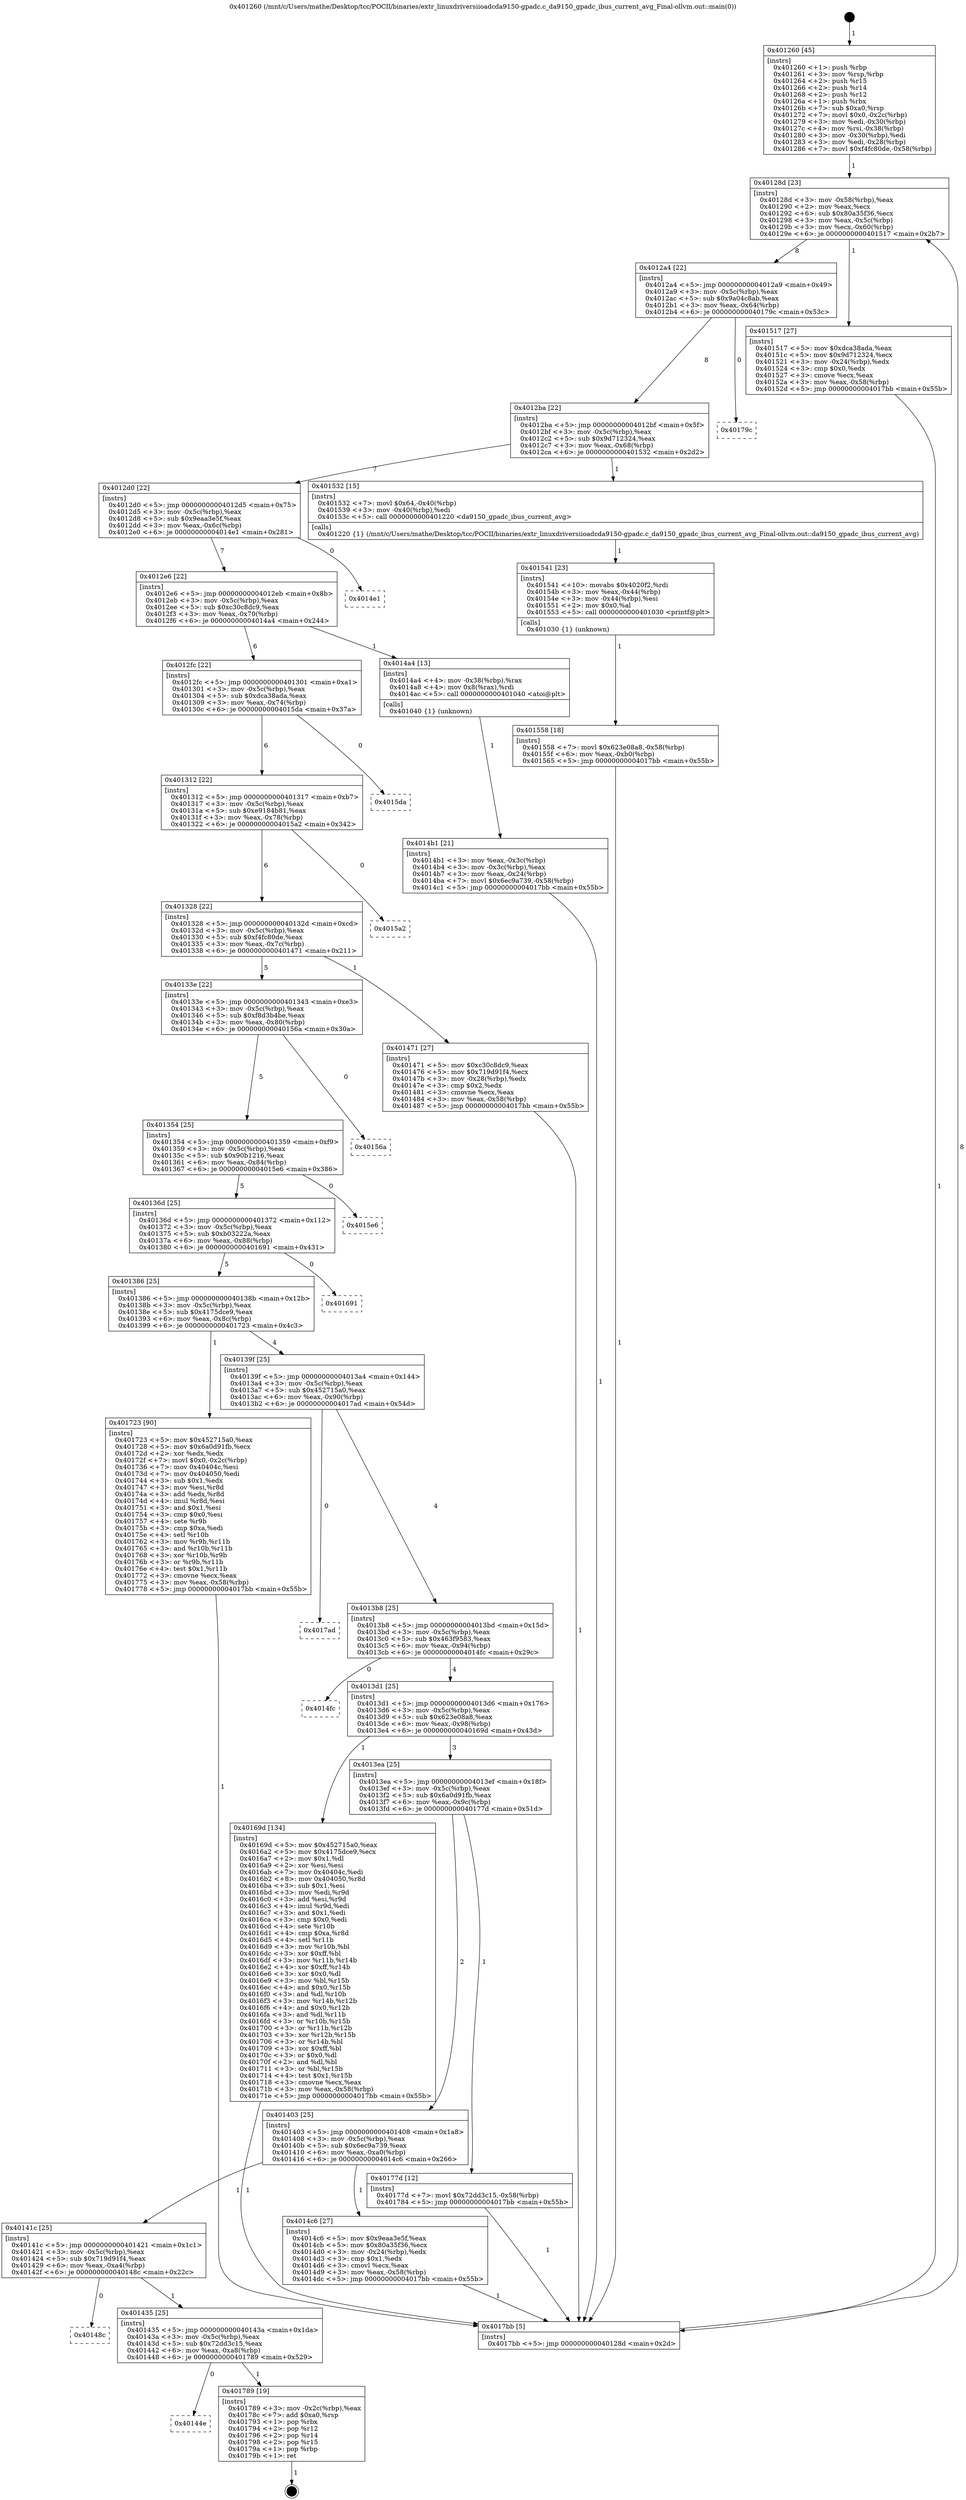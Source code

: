 digraph "0x401260" {
  label = "0x401260 (/mnt/c/Users/mathe/Desktop/tcc/POCII/binaries/extr_linuxdriversiioadcda9150-gpadc.c_da9150_gpadc_ibus_current_avg_Final-ollvm.out::main(0))"
  labelloc = "t"
  node[shape=record]

  Entry [label="",width=0.3,height=0.3,shape=circle,fillcolor=black,style=filled]
  "0x40128d" [label="{
     0x40128d [23]\l
     | [instrs]\l
     &nbsp;&nbsp;0x40128d \<+3\>: mov -0x58(%rbp),%eax\l
     &nbsp;&nbsp;0x401290 \<+2\>: mov %eax,%ecx\l
     &nbsp;&nbsp;0x401292 \<+6\>: sub $0x80a35f36,%ecx\l
     &nbsp;&nbsp;0x401298 \<+3\>: mov %eax,-0x5c(%rbp)\l
     &nbsp;&nbsp;0x40129b \<+3\>: mov %ecx,-0x60(%rbp)\l
     &nbsp;&nbsp;0x40129e \<+6\>: je 0000000000401517 \<main+0x2b7\>\l
  }"]
  "0x401517" [label="{
     0x401517 [27]\l
     | [instrs]\l
     &nbsp;&nbsp;0x401517 \<+5\>: mov $0xdca38ada,%eax\l
     &nbsp;&nbsp;0x40151c \<+5\>: mov $0x9d712324,%ecx\l
     &nbsp;&nbsp;0x401521 \<+3\>: mov -0x24(%rbp),%edx\l
     &nbsp;&nbsp;0x401524 \<+3\>: cmp $0x0,%edx\l
     &nbsp;&nbsp;0x401527 \<+3\>: cmove %ecx,%eax\l
     &nbsp;&nbsp;0x40152a \<+3\>: mov %eax,-0x58(%rbp)\l
     &nbsp;&nbsp;0x40152d \<+5\>: jmp 00000000004017bb \<main+0x55b\>\l
  }"]
  "0x4012a4" [label="{
     0x4012a4 [22]\l
     | [instrs]\l
     &nbsp;&nbsp;0x4012a4 \<+5\>: jmp 00000000004012a9 \<main+0x49\>\l
     &nbsp;&nbsp;0x4012a9 \<+3\>: mov -0x5c(%rbp),%eax\l
     &nbsp;&nbsp;0x4012ac \<+5\>: sub $0x9a04c8ab,%eax\l
     &nbsp;&nbsp;0x4012b1 \<+3\>: mov %eax,-0x64(%rbp)\l
     &nbsp;&nbsp;0x4012b4 \<+6\>: je 000000000040179c \<main+0x53c\>\l
  }"]
  Exit [label="",width=0.3,height=0.3,shape=circle,fillcolor=black,style=filled,peripheries=2]
  "0x40179c" [label="{
     0x40179c\l
  }", style=dashed]
  "0x4012ba" [label="{
     0x4012ba [22]\l
     | [instrs]\l
     &nbsp;&nbsp;0x4012ba \<+5\>: jmp 00000000004012bf \<main+0x5f\>\l
     &nbsp;&nbsp;0x4012bf \<+3\>: mov -0x5c(%rbp),%eax\l
     &nbsp;&nbsp;0x4012c2 \<+5\>: sub $0x9d712324,%eax\l
     &nbsp;&nbsp;0x4012c7 \<+3\>: mov %eax,-0x68(%rbp)\l
     &nbsp;&nbsp;0x4012ca \<+6\>: je 0000000000401532 \<main+0x2d2\>\l
  }"]
  "0x40144e" [label="{
     0x40144e\l
  }", style=dashed]
  "0x401532" [label="{
     0x401532 [15]\l
     | [instrs]\l
     &nbsp;&nbsp;0x401532 \<+7\>: movl $0x64,-0x40(%rbp)\l
     &nbsp;&nbsp;0x401539 \<+3\>: mov -0x40(%rbp),%edi\l
     &nbsp;&nbsp;0x40153c \<+5\>: call 0000000000401220 \<da9150_gpadc_ibus_current_avg\>\l
     | [calls]\l
     &nbsp;&nbsp;0x401220 \{1\} (/mnt/c/Users/mathe/Desktop/tcc/POCII/binaries/extr_linuxdriversiioadcda9150-gpadc.c_da9150_gpadc_ibus_current_avg_Final-ollvm.out::da9150_gpadc_ibus_current_avg)\l
  }"]
  "0x4012d0" [label="{
     0x4012d0 [22]\l
     | [instrs]\l
     &nbsp;&nbsp;0x4012d0 \<+5\>: jmp 00000000004012d5 \<main+0x75\>\l
     &nbsp;&nbsp;0x4012d5 \<+3\>: mov -0x5c(%rbp),%eax\l
     &nbsp;&nbsp;0x4012d8 \<+5\>: sub $0x9eaa3e5f,%eax\l
     &nbsp;&nbsp;0x4012dd \<+3\>: mov %eax,-0x6c(%rbp)\l
     &nbsp;&nbsp;0x4012e0 \<+6\>: je 00000000004014e1 \<main+0x281\>\l
  }"]
  "0x401789" [label="{
     0x401789 [19]\l
     | [instrs]\l
     &nbsp;&nbsp;0x401789 \<+3\>: mov -0x2c(%rbp),%eax\l
     &nbsp;&nbsp;0x40178c \<+7\>: add $0xa0,%rsp\l
     &nbsp;&nbsp;0x401793 \<+1\>: pop %rbx\l
     &nbsp;&nbsp;0x401794 \<+2\>: pop %r12\l
     &nbsp;&nbsp;0x401796 \<+2\>: pop %r14\l
     &nbsp;&nbsp;0x401798 \<+2\>: pop %r15\l
     &nbsp;&nbsp;0x40179a \<+1\>: pop %rbp\l
     &nbsp;&nbsp;0x40179b \<+1\>: ret\l
  }"]
  "0x4014e1" [label="{
     0x4014e1\l
  }", style=dashed]
  "0x4012e6" [label="{
     0x4012e6 [22]\l
     | [instrs]\l
     &nbsp;&nbsp;0x4012e6 \<+5\>: jmp 00000000004012eb \<main+0x8b\>\l
     &nbsp;&nbsp;0x4012eb \<+3\>: mov -0x5c(%rbp),%eax\l
     &nbsp;&nbsp;0x4012ee \<+5\>: sub $0xc30c8dc9,%eax\l
     &nbsp;&nbsp;0x4012f3 \<+3\>: mov %eax,-0x70(%rbp)\l
     &nbsp;&nbsp;0x4012f6 \<+6\>: je 00000000004014a4 \<main+0x244\>\l
  }"]
  "0x401435" [label="{
     0x401435 [25]\l
     | [instrs]\l
     &nbsp;&nbsp;0x401435 \<+5\>: jmp 000000000040143a \<main+0x1da\>\l
     &nbsp;&nbsp;0x40143a \<+3\>: mov -0x5c(%rbp),%eax\l
     &nbsp;&nbsp;0x40143d \<+5\>: sub $0x72dd3c15,%eax\l
     &nbsp;&nbsp;0x401442 \<+6\>: mov %eax,-0xa8(%rbp)\l
     &nbsp;&nbsp;0x401448 \<+6\>: je 0000000000401789 \<main+0x529\>\l
  }"]
  "0x4014a4" [label="{
     0x4014a4 [13]\l
     | [instrs]\l
     &nbsp;&nbsp;0x4014a4 \<+4\>: mov -0x38(%rbp),%rax\l
     &nbsp;&nbsp;0x4014a8 \<+4\>: mov 0x8(%rax),%rdi\l
     &nbsp;&nbsp;0x4014ac \<+5\>: call 0000000000401040 \<atoi@plt\>\l
     | [calls]\l
     &nbsp;&nbsp;0x401040 \{1\} (unknown)\l
  }"]
  "0x4012fc" [label="{
     0x4012fc [22]\l
     | [instrs]\l
     &nbsp;&nbsp;0x4012fc \<+5\>: jmp 0000000000401301 \<main+0xa1\>\l
     &nbsp;&nbsp;0x401301 \<+3\>: mov -0x5c(%rbp),%eax\l
     &nbsp;&nbsp;0x401304 \<+5\>: sub $0xdca38ada,%eax\l
     &nbsp;&nbsp;0x401309 \<+3\>: mov %eax,-0x74(%rbp)\l
     &nbsp;&nbsp;0x40130c \<+6\>: je 00000000004015da \<main+0x37a\>\l
  }"]
  "0x40148c" [label="{
     0x40148c\l
  }", style=dashed]
  "0x4015da" [label="{
     0x4015da\l
  }", style=dashed]
  "0x401312" [label="{
     0x401312 [22]\l
     | [instrs]\l
     &nbsp;&nbsp;0x401312 \<+5\>: jmp 0000000000401317 \<main+0xb7\>\l
     &nbsp;&nbsp;0x401317 \<+3\>: mov -0x5c(%rbp),%eax\l
     &nbsp;&nbsp;0x40131a \<+5\>: sub $0xe9184b81,%eax\l
     &nbsp;&nbsp;0x40131f \<+3\>: mov %eax,-0x78(%rbp)\l
     &nbsp;&nbsp;0x401322 \<+6\>: je 00000000004015a2 \<main+0x342\>\l
  }"]
  "0x401558" [label="{
     0x401558 [18]\l
     | [instrs]\l
     &nbsp;&nbsp;0x401558 \<+7\>: movl $0x623e08a8,-0x58(%rbp)\l
     &nbsp;&nbsp;0x40155f \<+6\>: mov %eax,-0xb0(%rbp)\l
     &nbsp;&nbsp;0x401565 \<+5\>: jmp 00000000004017bb \<main+0x55b\>\l
  }"]
  "0x4015a2" [label="{
     0x4015a2\l
  }", style=dashed]
  "0x401328" [label="{
     0x401328 [22]\l
     | [instrs]\l
     &nbsp;&nbsp;0x401328 \<+5\>: jmp 000000000040132d \<main+0xcd\>\l
     &nbsp;&nbsp;0x40132d \<+3\>: mov -0x5c(%rbp),%eax\l
     &nbsp;&nbsp;0x401330 \<+5\>: sub $0xf4fc80de,%eax\l
     &nbsp;&nbsp;0x401335 \<+3\>: mov %eax,-0x7c(%rbp)\l
     &nbsp;&nbsp;0x401338 \<+6\>: je 0000000000401471 \<main+0x211\>\l
  }"]
  "0x401541" [label="{
     0x401541 [23]\l
     | [instrs]\l
     &nbsp;&nbsp;0x401541 \<+10\>: movabs $0x4020f2,%rdi\l
     &nbsp;&nbsp;0x40154b \<+3\>: mov %eax,-0x44(%rbp)\l
     &nbsp;&nbsp;0x40154e \<+3\>: mov -0x44(%rbp),%esi\l
     &nbsp;&nbsp;0x401551 \<+2\>: mov $0x0,%al\l
     &nbsp;&nbsp;0x401553 \<+5\>: call 0000000000401030 \<printf@plt\>\l
     | [calls]\l
     &nbsp;&nbsp;0x401030 \{1\} (unknown)\l
  }"]
  "0x401471" [label="{
     0x401471 [27]\l
     | [instrs]\l
     &nbsp;&nbsp;0x401471 \<+5\>: mov $0xc30c8dc9,%eax\l
     &nbsp;&nbsp;0x401476 \<+5\>: mov $0x719d91f4,%ecx\l
     &nbsp;&nbsp;0x40147b \<+3\>: mov -0x28(%rbp),%edx\l
     &nbsp;&nbsp;0x40147e \<+3\>: cmp $0x2,%edx\l
     &nbsp;&nbsp;0x401481 \<+3\>: cmovne %ecx,%eax\l
     &nbsp;&nbsp;0x401484 \<+3\>: mov %eax,-0x58(%rbp)\l
     &nbsp;&nbsp;0x401487 \<+5\>: jmp 00000000004017bb \<main+0x55b\>\l
  }"]
  "0x40133e" [label="{
     0x40133e [22]\l
     | [instrs]\l
     &nbsp;&nbsp;0x40133e \<+5\>: jmp 0000000000401343 \<main+0xe3\>\l
     &nbsp;&nbsp;0x401343 \<+3\>: mov -0x5c(%rbp),%eax\l
     &nbsp;&nbsp;0x401346 \<+5\>: sub $0xf8d3b4be,%eax\l
     &nbsp;&nbsp;0x40134b \<+3\>: mov %eax,-0x80(%rbp)\l
     &nbsp;&nbsp;0x40134e \<+6\>: je 000000000040156a \<main+0x30a\>\l
  }"]
  "0x4017bb" [label="{
     0x4017bb [5]\l
     | [instrs]\l
     &nbsp;&nbsp;0x4017bb \<+5\>: jmp 000000000040128d \<main+0x2d\>\l
  }"]
  "0x401260" [label="{
     0x401260 [45]\l
     | [instrs]\l
     &nbsp;&nbsp;0x401260 \<+1\>: push %rbp\l
     &nbsp;&nbsp;0x401261 \<+3\>: mov %rsp,%rbp\l
     &nbsp;&nbsp;0x401264 \<+2\>: push %r15\l
     &nbsp;&nbsp;0x401266 \<+2\>: push %r14\l
     &nbsp;&nbsp;0x401268 \<+2\>: push %r12\l
     &nbsp;&nbsp;0x40126a \<+1\>: push %rbx\l
     &nbsp;&nbsp;0x40126b \<+7\>: sub $0xa0,%rsp\l
     &nbsp;&nbsp;0x401272 \<+7\>: movl $0x0,-0x2c(%rbp)\l
     &nbsp;&nbsp;0x401279 \<+3\>: mov %edi,-0x30(%rbp)\l
     &nbsp;&nbsp;0x40127c \<+4\>: mov %rsi,-0x38(%rbp)\l
     &nbsp;&nbsp;0x401280 \<+3\>: mov -0x30(%rbp),%edi\l
     &nbsp;&nbsp;0x401283 \<+3\>: mov %edi,-0x28(%rbp)\l
     &nbsp;&nbsp;0x401286 \<+7\>: movl $0xf4fc80de,-0x58(%rbp)\l
  }"]
  "0x4014b1" [label="{
     0x4014b1 [21]\l
     | [instrs]\l
     &nbsp;&nbsp;0x4014b1 \<+3\>: mov %eax,-0x3c(%rbp)\l
     &nbsp;&nbsp;0x4014b4 \<+3\>: mov -0x3c(%rbp),%eax\l
     &nbsp;&nbsp;0x4014b7 \<+3\>: mov %eax,-0x24(%rbp)\l
     &nbsp;&nbsp;0x4014ba \<+7\>: movl $0x6ec9a739,-0x58(%rbp)\l
     &nbsp;&nbsp;0x4014c1 \<+5\>: jmp 00000000004017bb \<main+0x55b\>\l
  }"]
  "0x40141c" [label="{
     0x40141c [25]\l
     | [instrs]\l
     &nbsp;&nbsp;0x40141c \<+5\>: jmp 0000000000401421 \<main+0x1c1\>\l
     &nbsp;&nbsp;0x401421 \<+3\>: mov -0x5c(%rbp),%eax\l
     &nbsp;&nbsp;0x401424 \<+5\>: sub $0x719d91f4,%eax\l
     &nbsp;&nbsp;0x401429 \<+6\>: mov %eax,-0xa4(%rbp)\l
     &nbsp;&nbsp;0x40142f \<+6\>: je 000000000040148c \<main+0x22c\>\l
  }"]
  "0x40156a" [label="{
     0x40156a\l
  }", style=dashed]
  "0x401354" [label="{
     0x401354 [25]\l
     | [instrs]\l
     &nbsp;&nbsp;0x401354 \<+5\>: jmp 0000000000401359 \<main+0xf9\>\l
     &nbsp;&nbsp;0x401359 \<+3\>: mov -0x5c(%rbp),%eax\l
     &nbsp;&nbsp;0x40135c \<+5\>: sub $0x90b1216,%eax\l
     &nbsp;&nbsp;0x401361 \<+6\>: mov %eax,-0x84(%rbp)\l
     &nbsp;&nbsp;0x401367 \<+6\>: je 00000000004015e6 \<main+0x386\>\l
  }"]
  "0x4014c6" [label="{
     0x4014c6 [27]\l
     | [instrs]\l
     &nbsp;&nbsp;0x4014c6 \<+5\>: mov $0x9eaa3e5f,%eax\l
     &nbsp;&nbsp;0x4014cb \<+5\>: mov $0x80a35f36,%ecx\l
     &nbsp;&nbsp;0x4014d0 \<+3\>: mov -0x24(%rbp),%edx\l
     &nbsp;&nbsp;0x4014d3 \<+3\>: cmp $0x1,%edx\l
     &nbsp;&nbsp;0x4014d6 \<+3\>: cmovl %ecx,%eax\l
     &nbsp;&nbsp;0x4014d9 \<+3\>: mov %eax,-0x58(%rbp)\l
     &nbsp;&nbsp;0x4014dc \<+5\>: jmp 00000000004017bb \<main+0x55b\>\l
  }"]
  "0x4015e6" [label="{
     0x4015e6\l
  }", style=dashed]
  "0x40136d" [label="{
     0x40136d [25]\l
     | [instrs]\l
     &nbsp;&nbsp;0x40136d \<+5\>: jmp 0000000000401372 \<main+0x112\>\l
     &nbsp;&nbsp;0x401372 \<+3\>: mov -0x5c(%rbp),%eax\l
     &nbsp;&nbsp;0x401375 \<+5\>: sub $0xb03222a,%eax\l
     &nbsp;&nbsp;0x40137a \<+6\>: mov %eax,-0x88(%rbp)\l
     &nbsp;&nbsp;0x401380 \<+6\>: je 0000000000401691 \<main+0x431\>\l
  }"]
  "0x401403" [label="{
     0x401403 [25]\l
     | [instrs]\l
     &nbsp;&nbsp;0x401403 \<+5\>: jmp 0000000000401408 \<main+0x1a8\>\l
     &nbsp;&nbsp;0x401408 \<+3\>: mov -0x5c(%rbp),%eax\l
     &nbsp;&nbsp;0x40140b \<+5\>: sub $0x6ec9a739,%eax\l
     &nbsp;&nbsp;0x401410 \<+6\>: mov %eax,-0xa0(%rbp)\l
     &nbsp;&nbsp;0x401416 \<+6\>: je 00000000004014c6 \<main+0x266\>\l
  }"]
  "0x401691" [label="{
     0x401691\l
  }", style=dashed]
  "0x401386" [label="{
     0x401386 [25]\l
     | [instrs]\l
     &nbsp;&nbsp;0x401386 \<+5\>: jmp 000000000040138b \<main+0x12b\>\l
     &nbsp;&nbsp;0x40138b \<+3\>: mov -0x5c(%rbp),%eax\l
     &nbsp;&nbsp;0x40138e \<+5\>: sub $0x4175dce9,%eax\l
     &nbsp;&nbsp;0x401393 \<+6\>: mov %eax,-0x8c(%rbp)\l
     &nbsp;&nbsp;0x401399 \<+6\>: je 0000000000401723 \<main+0x4c3\>\l
  }"]
  "0x40177d" [label="{
     0x40177d [12]\l
     | [instrs]\l
     &nbsp;&nbsp;0x40177d \<+7\>: movl $0x72dd3c15,-0x58(%rbp)\l
     &nbsp;&nbsp;0x401784 \<+5\>: jmp 00000000004017bb \<main+0x55b\>\l
  }"]
  "0x401723" [label="{
     0x401723 [90]\l
     | [instrs]\l
     &nbsp;&nbsp;0x401723 \<+5\>: mov $0x452715a0,%eax\l
     &nbsp;&nbsp;0x401728 \<+5\>: mov $0x6a0d91fb,%ecx\l
     &nbsp;&nbsp;0x40172d \<+2\>: xor %edx,%edx\l
     &nbsp;&nbsp;0x40172f \<+7\>: movl $0x0,-0x2c(%rbp)\l
     &nbsp;&nbsp;0x401736 \<+7\>: mov 0x40404c,%esi\l
     &nbsp;&nbsp;0x40173d \<+7\>: mov 0x404050,%edi\l
     &nbsp;&nbsp;0x401744 \<+3\>: sub $0x1,%edx\l
     &nbsp;&nbsp;0x401747 \<+3\>: mov %esi,%r8d\l
     &nbsp;&nbsp;0x40174a \<+3\>: add %edx,%r8d\l
     &nbsp;&nbsp;0x40174d \<+4\>: imul %r8d,%esi\l
     &nbsp;&nbsp;0x401751 \<+3\>: and $0x1,%esi\l
     &nbsp;&nbsp;0x401754 \<+3\>: cmp $0x0,%esi\l
     &nbsp;&nbsp;0x401757 \<+4\>: sete %r9b\l
     &nbsp;&nbsp;0x40175b \<+3\>: cmp $0xa,%edi\l
     &nbsp;&nbsp;0x40175e \<+4\>: setl %r10b\l
     &nbsp;&nbsp;0x401762 \<+3\>: mov %r9b,%r11b\l
     &nbsp;&nbsp;0x401765 \<+3\>: and %r10b,%r11b\l
     &nbsp;&nbsp;0x401768 \<+3\>: xor %r10b,%r9b\l
     &nbsp;&nbsp;0x40176b \<+3\>: or %r9b,%r11b\l
     &nbsp;&nbsp;0x40176e \<+4\>: test $0x1,%r11b\l
     &nbsp;&nbsp;0x401772 \<+3\>: cmovne %ecx,%eax\l
     &nbsp;&nbsp;0x401775 \<+3\>: mov %eax,-0x58(%rbp)\l
     &nbsp;&nbsp;0x401778 \<+5\>: jmp 00000000004017bb \<main+0x55b\>\l
  }"]
  "0x40139f" [label="{
     0x40139f [25]\l
     | [instrs]\l
     &nbsp;&nbsp;0x40139f \<+5\>: jmp 00000000004013a4 \<main+0x144\>\l
     &nbsp;&nbsp;0x4013a4 \<+3\>: mov -0x5c(%rbp),%eax\l
     &nbsp;&nbsp;0x4013a7 \<+5\>: sub $0x452715a0,%eax\l
     &nbsp;&nbsp;0x4013ac \<+6\>: mov %eax,-0x90(%rbp)\l
     &nbsp;&nbsp;0x4013b2 \<+6\>: je 00000000004017ad \<main+0x54d\>\l
  }"]
  "0x4013ea" [label="{
     0x4013ea [25]\l
     | [instrs]\l
     &nbsp;&nbsp;0x4013ea \<+5\>: jmp 00000000004013ef \<main+0x18f\>\l
     &nbsp;&nbsp;0x4013ef \<+3\>: mov -0x5c(%rbp),%eax\l
     &nbsp;&nbsp;0x4013f2 \<+5\>: sub $0x6a0d91fb,%eax\l
     &nbsp;&nbsp;0x4013f7 \<+6\>: mov %eax,-0x9c(%rbp)\l
     &nbsp;&nbsp;0x4013fd \<+6\>: je 000000000040177d \<main+0x51d\>\l
  }"]
  "0x4017ad" [label="{
     0x4017ad\l
  }", style=dashed]
  "0x4013b8" [label="{
     0x4013b8 [25]\l
     | [instrs]\l
     &nbsp;&nbsp;0x4013b8 \<+5\>: jmp 00000000004013bd \<main+0x15d\>\l
     &nbsp;&nbsp;0x4013bd \<+3\>: mov -0x5c(%rbp),%eax\l
     &nbsp;&nbsp;0x4013c0 \<+5\>: sub $0x463f9583,%eax\l
     &nbsp;&nbsp;0x4013c5 \<+6\>: mov %eax,-0x94(%rbp)\l
     &nbsp;&nbsp;0x4013cb \<+6\>: je 00000000004014fc \<main+0x29c\>\l
  }"]
  "0x40169d" [label="{
     0x40169d [134]\l
     | [instrs]\l
     &nbsp;&nbsp;0x40169d \<+5\>: mov $0x452715a0,%eax\l
     &nbsp;&nbsp;0x4016a2 \<+5\>: mov $0x4175dce9,%ecx\l
     &nbsp;&nbsp;0x4016a7 \<+2\>: mov $0x1,%dl\l
     &nbsp;&nbsp;0x4016a9 \<+2\>: xor %esi,%esi\l
     &nbsp;&nbsp;0x4016ab \<+7\>: mov 0x40404c,%edi\l
     &nbsp;&nbsp;0x4016b2 \<+8\>: mov 0x404050,%r8d\l
     &nbsp;&nbsp;0x4016ba \<+3\>: sub $0x1,%esi\l
     &nbsp;&nbsp;0x4016bd \<+3\>: mov %edi,%r9d\l
     &nbsp;&nbsp;0x4016c0 \<+3\>: add %esi,%r9d\l
     &nbsp;&nbsp;0x4016c3 \<+4\>: imul %r9d,%edi\l
     &nbsp;&nbsp;0x4016c7 \<+3\>: and $0x1,%edi\l
     &nbsp;&nbsp;0x4016ca \<+3\>: cmp $0x0,%edi\l
     &nbsp;&nbsp;0x4016cd \<+4\>: sete %r10b\l
     &nbsp;&nbsp;0x4016d1 \<+4\>: cmp $0xa,%r8d\l
     &nbsp;&nbsp;0x4016d5 \<+4\>: setl %r11b\l
     &nbsp;&nbsp;0x4016d9 \<+3\>: mov %r10b,%bl\l
     &nbsp;&nbsp;0x4016dc \<+3\>: xor $0xff,%bl\l
     &nbsp;&nbsp;0x4016df \<+3\>: mov %r11b,%r14b\l
     &nbsp;&nbsp;0x4016e2 \<+4\>: xor $0xff,%r14b\l
     &nbsp;&nbsp;0x4016e6 \<+3\>: xor $0x0,%dl\l
     &nbsp;&nbsp;0x4016e9 \<+3\>: mov %bl,%r15b\l
     &nbsp;&nbsp;0x4016ec \<+4\>: and $0x0,%r15b\l
     &nbsp;&nbsp;0x4016f0 \<+3\>: and %dl,%r10b\l
     &nbsp;&nbsp;0x4016f3 \<+3\>: mov %r14b,%r12b\l
     &nbsp;&nbsp;0x4016f6 \<+4\>: and $0x0,%r12b\l
     &nbsp;&nbsp;0x4016fa \<+3\>: and %dl,%r11b\l
     &nbsp;&nbsp;0x4016fd \<+3\>: or %r10b,%r15b\l
     &nbsp;&nbsp;0x401700 \<+3\>: or %r11b,%r12b\l
     &nbsp;&nbsp;0x401703 \<+3\>: xor %r12b,%r15b\l
     &nbsp;&nbsp;0x401706 \<+3\>: or %r14b,%bl\l
     &nbsp;&nbsp;0x401709 \<+3\>: xor $0xff,%bl\l
     &nbsp;&nbsp;0x40170c \<+3\>: or $0x0,%dl\l
     &nbsp;&nbsp;0x40170f \<+2\>: and %dl,%bl\l
     &nbsp;&nbsp;0x401711 \<+3\>: or %bl,%r15b\l
     &nbsp;&nbsp;0x401714 \<+4\>: test $0x1,%r15b\l
     &nbsp;&nbsp;0x401718 \<+3\>: cmovne %ecx,%eax\l
     &nbsp;&nbsp;0x40171b \<+3\>: mov %eax,-0x58(%rbp)\l
     &nbsp;&nbsp;0x40171e \<+5\>: jmp 00000000004017bb \<main+0x55b\>\l
  }"]
  "0x4014fc" [label="{
     0x4014fc\l
  }", style=dashed]
  "0x4013d1" [label="{
     0x4013d1 [25]\l
     | [instrs]\l
     &nbsp;&nbsp;0x4013d1 \<+5\>: jmp 00000000004013d6 \<main+0x176\>\l
     &nbsp;&nbsp;0x4013d6 \<+3\>: mov -0x5c(%rbp),%eax\l
     &nbsp;&nbsp;0x4013d9 \<+5\>: sub $0x623e08a8,%eax\l
     &nbsp;&nbsp;0x4013de \<+6\>: mov %eax,-0x98(%rbp)\l
     &nbsp;&nbsp;0x4013e4 \<+6\>: je 000000000040169d \<main+0x43d\>\l
  }"]
  Entry -> "0x401260" [label=" 1"]
  "0x40128d" -> "0x401517" [label=" 1"]
  "0x40128d" -> "0x4012a4" [label=" 8"]
  "0x401789" -> Exit [label=" 1"]
  "0x4012a4" -> "0x40179c" [label=" 0"]
  "0x4012a4" -> "0x4012ba" [label=" 8"]
  "0x401435" -> "0x40144e" [label=" 0"]
  "0x4012ba" -> "0x401532" [label=" 1"]
  "0x4012ba" -> "0x4012d0" [label=" 7"]
  "0x401435" -> "0x401789" [label=" 1"]
  "0x4012d0" -> "0x4014e1" [label=" 0"]
  "0x4012d0" -> "0x4012e6" [label=" 7"]
  "0x40141c" -> "0x401435" [label=" 1"]
  "0x4012e6" -> "0x4014a4" [label=" 1"]
  "0x4012e6" -> "0x4012fc" [label=" 6"]
  "0x40141c" -> "0x40148c" [label=" 0"]
  "0x4012fc" -> "0x4015da" [label=" 0"]
  "0x4012fc" -> "0x401312" [label=" 6"]
  "0x40177d" -> "0x4017bb" [label=" 1"]
  "0x401312" -> "0x4015a2" [label=" 0"]
  "0x401312" -> "0x401328" [label=" 6"]
  "0x401723" -> "0x4017bb" [label=" 1"]
  "0x401328" -> "0x401471" [label=" 1"]
  "0x401328" -> "0x40133e" [label=" 5"]
  "0x401471" -> "0x4017bb" [label=" 1"]
  "0x401260" -> "0x40128d" [label=" 1"]
  "0x4017bb" -> "0x40128d" [label=" 8"]
  "0x4014a4" -> "0x4014b1" [label=" 1"]
  "0x4014b1" -> "0x4017bb" [label=" 1"]
  "0x40169d" -> "0x4017bb" [label=" 1"]
  "0x40133e" -> "0x40156a" [label=" 0"]
  "0x40133e" -> "0x401354" [label=" 5"]
  "0x401558" -> "0x4017bb" [label=" 1"]
  "0x401354" -> "0x4015e6" [label=" 0"]
  "0x401354" -> "0x40136d" [label=" 5"]
  "0x401541" -> "0x401558" [label=" 1"]
  "0x40136d" -> "0x401691" [label=" 0"]
  "0x40136d" -> "0x401386" [label=" 5"]
  "0x401517" -> "0x4017bb" [label=" 1"]
  "0x401386" -> "0x401723" [label=" 1"]
  "0x401386" -> "0x40139f" [label=" 4"]
  "0x4014c6" -> "0x4017bb" [label=" 1"]
  "0x40139f" -> "0x4017ad" [label=" 0"]
  "0x40139f" -> "0x4013b8" [label=" 4"]
  "0x401403" -> "0x4014c6" [label=" 1"]
  "0x4013b8" -> "0x4014fc" [label=" 0"]
  "0x4013b8" -> "0x4013d1" [label=" 4"]
  "0x401532" -> "0x401541" [label=" 1"]
  "0x4013d1" -> "0x40169d" [label=" 1"]
  "0x4013d1" -> "0x4013ea" [label=" 3"]
  "0x401403" -> "0x40141c" [label=" 1"]
  "0x4013ea" -> "0x40177d" [label=" 1"]
  "0x4013ea" -> "0x401403" [label=" 2"]
}
